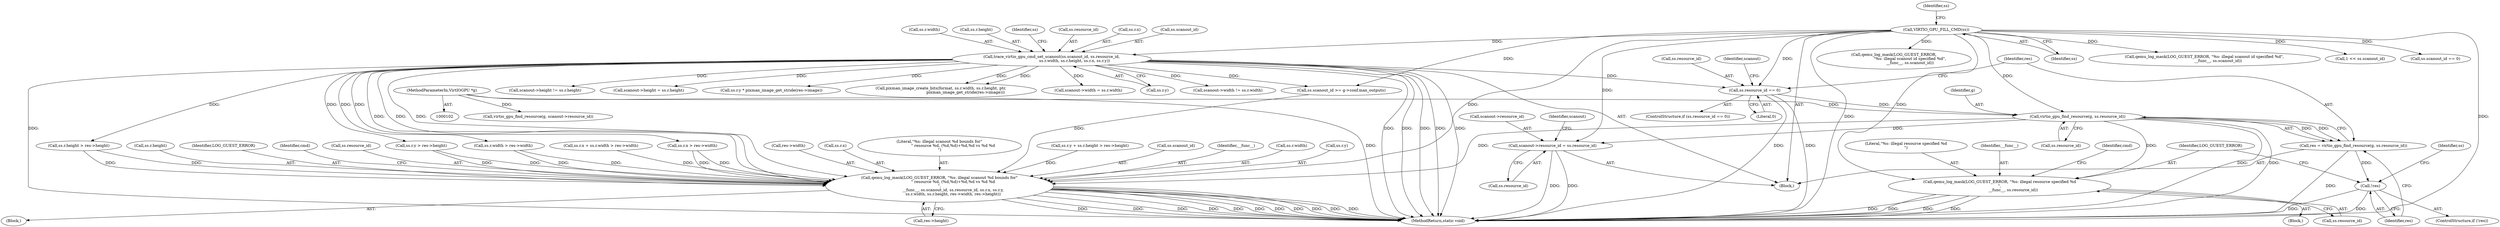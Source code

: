 digraph "0_qemu_dd248ed7e204ee8a1873914e02b8b526e8f1b80d@pointer" {
"1000261" [label="(Call,virtio_gpu_find_resource(g, ss.resource_id))"];
"1000103" [label="(MethodParameterIn,VirtIOGPU *g)"];
"1000171" [label="(Call,ss.resource_id == 0)"];
"1000114" [label="(Call,trace_virtio_gpu_cmd_set_scanout(ss.scanout_id, ss.resource_id,\n                                     ss.r.width, ss.r.height, ss.r.x, ss.r.y))"];
"1000112" [label="(Call,VIRTIO_GPU_FILL_CMD(ss))"];
"1000259" [label="(Call,res = virtio_gpu_find_resource(g, ss.resource_id))"];
"1000267" [label="(Call,!res)"];
"1000270" [label="(Call,qemu_log_mask(LOG_GUEST_ERROR, \"%s: illegal resource specified %d\n\",\n                      __func__, ss.resource_id))"];
"1000356" [label="(Call,qemu_log_mask(LOG_GUEST_ERROR, \"%s: illegal scanout %d bounds for\"\n                      \" resource %d, (%d,%d)+%d,%d vs %d %d\n\",\n                      __func__, ss.scanout_id, ss.resource_id, ss.r.x, ss.r.y,\n                      ss.r.width, ss.r.height, res->width, res->height))"];
"1000556" [label="(Call,scanout->resource_id = ss.resource_id)"];
"1000271" [label="(Identifier,LOG_GUEST_ERROR)"];
"1000389" [label="(Call,res->height)"];
"1000260" [label="(Identifier,res)"];
"1000273" [label="(Identifier,__func__)"];
"1000381" [label="(Call,ss.r.height)"];
"1000112" [label="(Call,VIRTIO_GPU_FILL_CMD(ss))"];
"1000219" [label="(Call,qemu_log_mask(LOG_GUEST_ERROR,\n                          \"%s: illegal scanout id specified %d\",\n                          __func__, ss.scanout_id))"];
"1000288" [label="(Identifier,ss)"];
"1000357" [label="(Identifier,LOG_GUEST_ERROR)"];
"1000394" [label="(Identifier,cmd)"];
"1000269" [label="(Block,)"];
"1000113" [label="(Identifier,ss)"];
"1000116" [label="(Identifier,ss)"];
"1000355" [label="(Block,)"];
"1000114" [label="(Call,trace_virtio_gpu_cmd_set_scanout(ss.scanout_id, ss.resource_id,\n                                     ss.r.width, ss.r.height, ss.r.x, ss.r.y))"];
"1000170" [label="(ControlStructure,if (ss.resource_id == 0))"];
"1000263" [label="(Call,ss.resource_id)"];
"1000194" [label="(Call,virtio_gpu_find_resource(g, scanout->resource_id))"];
"1000126" [label="(Call,ss.r.height)"];
"1000152" [label="(Call,qemu_log_mask(LOG_GUEST_ERROR, \"%s: illegal scanout id specified %d\",\n                      __func__, ss.scanout_id))"];
"1000144" [label="(Identifier,ss)"];
"1000274" [label="(Call,ss.resource_id)"];
"1000270" [label="(Call,qemu_log_mask(LOG_GUEST_ERROR, \"%s: illegal resource specified %d\n\",\n                      __func__, ss.resource_id))"];
"1000118" [label="(Call,ss.resource_id)"];
"1000432" [label="(Call,ss.r.y * pixman_image_get_stride(res->image))"];
"1000266" [label="(ControlStructure,if (!res))"];
"1000363" [label="(Call,ss.resource_id)"];
"1000560" [label="(Call,ss.resource_id)"];
"1000496" [label="(Call,pixman_image_create_bits(format, ss.r.width, ss.r.height, ptr,\n                                        pixman_image_get_stride(res->image)))"];
"1000325" [label="(Call,ss.r.x + ss.r.width > res->width)"];
"1000207" [label="(Call,1 << ss.scanout_id)"];
"1000213" [label="(Call,ss.scanout_id == 0)"];
"1000565" [label="(Identifier,scanout)"];
"1000386" [label="(Call,res->width)"];
"1000262" [label="(Identifier,g)"];
"1000279" [label="(Identifier,cmd)"];
"1000103" [label="(MethodParameterIn,VirtIOGPU *g)"];
"1000315" [label="(Call,ss.r.height > res->height)"];
"1000557" [label="(Call,scanout->resource_id)"];
"1000581" [label="(Call,scanout->width = ss.r.width)"];
"1000366" [label="(Call,ss.r.x)"];
"1000171" [label="(Call,ss.resource_id == 0)"];
"1000136" [label="(Call,ss.r.y)"];
"1000131" [label="(Call,ss.r.x)"];
"1000463" [label="(Call,scanout->width != ss.r.width)"];
"1000178" [label="(Identifier,scanout)"];
"1000267" [label="(Call,!res)"];
"1000599" [label="(MethodReturn,static void)"];
"1000261" [label="(Call,virtio_gpu_find_resource(g, ss.resource_id))"];
"1000115" [label="(Call,ss.scanout_id)"];
"1000358" [label="(Literal,\"%s: illegal scanout %d bounds for\"\n                      \" resource %d, (%d,%d)+%d,%d vs %d %d\n\")"];
"1000121" [label="(Call,ss.r.width)"];
"1000340" [label="(Call,ss.r.y + ss.r.height > res->height)"];
"1000295" [label="(Call,ss.r.y > res->height)"];
"1000142" [label="(Call,ss.scanout_id >= g->conf.max_outputs)"];
"1000360" [label="(Call,ss.scanout_id)"];
"1000556" [label="(Call,scanout->resource_id = ss.resource_id)"];
"1000105" [label="(Block,)"];
"1000359" [label="(Identifier,__func__)"];
"1000305" [label="(Call,ss.r.width > res->width)"];
"1000285" [label="(Call,ss.r.x > res->width)"];
"1000472" [label="(Call,scanout->height != ss.r.height)"];
"1000590" [label="(Call,scanout->height = ss.r.height)"];
"1000259" [label="(Call,res = virtio_gpu_find_resource(g, ss.resource_id))"];
"1000175" [label="(Literal,0)"];
"1000356" [label="(Call,qemu_log_mask(LOG_GUEST_ERROR, \"%s: illegal scanout %d bounds for\"\n                      \" resource %d, (%d,%d)+%d,%d vs %d %d\n\",\n                      __func__, ss.scanout_id, ss.resource_id, ss.r.x, ss.r.y,\n                      ss.r.width, ss.r.height, res->width, res->height))"];
"1000376" [label="(Call,ss.r.width)"];
"1000272" [label="(Literal,\"%s: illegal resource specified %d\n\")"];
"1000371" [label="(Call,ss.r.y)"];
"1000172" [label="(Call,ss.resource_id)"];
"1000268" [label="(Identifier,res)"];
"1000261" -> "1000259"  [label="AST: "];
"1000261" -> "1000263"  [label="CFG: "];
"1000262" -> "1000261"  [label="AST: "];
"1000263" -> "1000261"  [label="AST: "];
"1000259" -> "1000261"  [label="CFG: "];
"1000261" -> "1000599"  [label="DDG: "];
"1000261" -> "1000599"  [label="DDG: "];
"1000261" -> "1000259"  [label="DDG: "];
"1000261" -> "1000259"  [label="DDG: "];
"1000103" -> "1000261"  [label="DDG: "];
"1000171" -> "1000261"  [label="DDG: "];
"1000112" -> "1000261"  [label="DDG: "];
"1000261" -> "1000270"  [label="DDG: "];
"1000261" -> "1000356"  [label="DDG: "];
"1000261" -> "1000556"  [label="DDG: "];
"1000103" -> "1000102"  [label="AST: "];
"1000103" -> "1000599"  [label="DDG: "];
"1000103" -> "1000194"  [label="DDG: "];
"1000171" -> "1000170"  [label="AST: "];
"1000171" -> "1000175"  [label="CFG: "];
"1000172" -> "1000171"  [label="AST: "];
"1000175" -> "1000171"  [label="AST: "];
"1000178" -> "1000171"  [label="CFG: "];
"1000260" -> "1000171"  [label="CFG: "];
"1000171" -> "1000599"  [label="DDG: "];
"1000171" -> "1000599"  [label="DDG: "];
"1000114" -> "1000171"  [label="DDG: "];
"1000112" -> "1000171"  [label="DDG: "];
"1000114" -> "1000105"  [label="AST: "];
"1000114" -> "1000136"  [label="CFG: "];
"1000115" -> "1000114"  [label="AST: "];
"1000118" -> "1000114"  [label="AST: "];
"1000121" -> "1000114"  [label="AST: "];
"1000126" -> "1000114"  [label="AST: "];
"1000131" -> "1000114"  [label="AST: "];
"1000136" -> "1000114"  [label="AST: "];
"1000144" -> "1000114"  [label="CFG: "];
"1000114" -> "1000599"  [label="DDG: "];
"1000114" -> "1000599"  [label="DDG: "];
"1000114" -> "1000599"  [label="DDG: "];
"1000114" -> "1000599"  [label="DDG: "];
"1000114" -> "1000599"  [label="DDG: "];
"1000114" -> "1000599"  [label="DDG: "];
"1000112" -> "1000114"  [label="DDG: "];
"1000114" -> "1000142"  [label="DDG: "];
"1000114" -> "1000285"  [label="DDG: "];
"1000114" -> "1000295"  [label="DDG: "];
"1000114" -> "1000305"  [label="DDG: "];
"1000114" -> "1000315"  [label="DDG: "];
"1000114" -> "1000356"  [label="DDG: "];
"1000114" -> "1000356"  [label="DDG: "];
"1000114" -> "1000356"  [label="DDG: "];
"1000114" -> "1000432"  [label="DDG: "];
"1000114" -> "1000463"  [label="DDG: "];
"1000114" -> "1000472"  [label="DDG: "];
"1000114" -> "1000496"  [label="DDG: "];
"1000114" -> "1000496"  [label="DDG: "];
"1000114" -> "1000581"  [label="DDG: "];
"1000114" -> "1000590"  [label="DDG: "];
"1000112" -> "1000105"  [label="AST: "];
"1000112" -> "1000113"  [label="CFG: "];
"1000113" -> "1000112"  [label="AST: "];
"1000116" -> "1000112"  [label="CFG: "];
"1000112" -> "1000599"  [label="DDG: "];
"1000112" -> "1000599"  [label="DDG: "];
"1000112" -> "1000142"  [label="DDG: "];
"1000112" -> "1000152"  [label="DDG: "];
"1000112" -> "1000207"  [label="DDG: "];
"1000112" -> "1000213"  [label="DDG: "];
"1000112" -> "1000219"  [label="DDG: "];
"1000112" -> "1000270"  [label="DDG: "];
"1000112" -> "1000356"  [label="DDG: "];
"1000112" -> "1000556"  [label="DDG: "];
"1000259" -> "1000105"  [label="AST: "];
"1000260" -> "1000259"  [label="AST: "];
"1000268" -> "1000259"  [label="CFG: "];
"1000259" -> "1000599"  [label="DDG: "];
"1000259" -> "1000267"  [label="DDG: "];
"1000267" -> "1000266"  [label="AST: "];
"1000267" -> "1000268"  [label="CFG: "];
"1000268" -> "1000267"  [label="AST: "];
"1000271" -> "1000267"  [label="CFG: "];
"1000288" -> "1000267"  [label="CFG: "];
"1000267" -> "1000599"  [label="DDG: "];
"1000267" -> "1000599"  [label="DDG: "];
"1000270" -> "1000269"  [label="AST: "];
"1000270" -> "1000274"  [label="CFG: "];
"1000271" -> "1000270"  [label="AST: "];
"1000272" -> "1000270"  [label="AST: "];
"1000273" -> "1000270"  [label="AST: "];
"1000274" -> "1000270"  [label="AST: "];
"1000279" -> "1000270"  [label="CFG: "];
"1000270" -> "1000599"  [label="DDG: "];
"1000270" -> "1000599"  [label="DDG: "];
"1000270" -> "1000599"  [label="DDG: "];
"1000270" -> "1000599"  [label="DDG: "];
"1000356" -> "1000355"  [label="AST: "];
"1000356" -> "1000389"  [label="CFG: "];
"1000357" -> "1000356"  [label="AST: "];
"1000358" -> "1000356"  [label="AST: "];
"1000359" -> "1000356"  [label="AST: "];
"1000360" -> "1000356"  [label="AST: "];
"1000363" -> "1000356"  [label="AST: "];
"1000366" -> "1000356"  [label="AST: "];
"1000371" -> "1000356"  [label="AST: "];
"1000376" -> "1000356"  [label="AST: "];
"1000381" -> "1000356"  [label="AST: "];
"1000386" -> "1000356"  [label="AST: "];
"1000389" -> "1000356"  [label="AST: "];
"1000394" -> "1000356"  [label="CFG: "];
"1000356" -> "1000599"  [label="DDG: "];
"1000356" -> "1000599"  [label="DDG: "];
"1000356" -> "1000599"  [label="DDG: "];
"1000356" -> "1000599"  [label="DDG: "];
"1000356" -> "1000599"  [label="DDG: "];
"1000356" -> "1000599"  [label="DDG: "];
"1000356" -> "1000599"  [label="DDG: "];
"1000356" -> "1000599"  [label="DDG: "];
"1000356" -> "1000599"  [label="DDG: "];
"1000356" -> "1000599"  [label="DDG: "];
"1000356" -> "1000599"  [label="DDG: "];
"1000142" -> "1000356"  [label="DDG: "];
"1000285" -> "1000356"  [label="DDG: "];
"1000285" -> "1000356"  [label="DDG: "];
"1000295" -> "1000356"  [label="DDG: "];
"1000295" -> "1000356"  [label="DDG: "];
"1000305" -> "1000356"  [label="DDG: "];
"1000305" -> "1000356"  [label="DDG: "];
"1000315" -> "1000356"  [label="DDG: "];
"1000315" -> "1000356"  [label="DDG: "];
"1000325" -> "1000356"  [label="DDG: "];
"1000340" -> "1000356"  [label="DDG: "];
"1000556" -> "1000105"  [label="AST: "];
"1000556" -> "1000560"  [label="CFG: "];
"1000557" -> "1000556"  [label="AST: "];
"1000560" -> "1000556"  [label="AST: "];
"1000565" -> "1000556"  [label="CFG: "];
"1000556" -> "1000599"  [label="DDG: "];
"1000556" -> "1000599"  [label="DDG: "];
}
